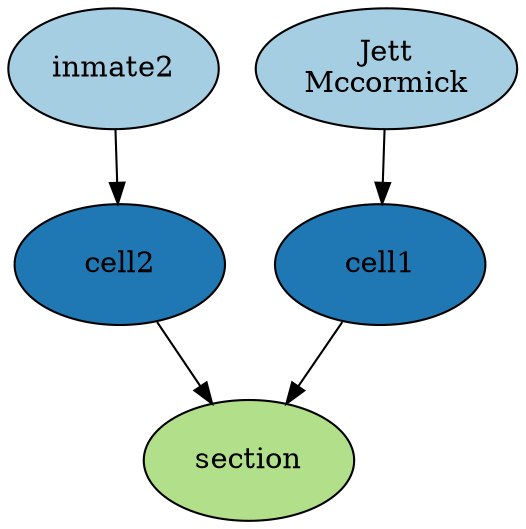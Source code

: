digraph G {
layout=dot
node[colorscheme=paired8, style=filled, color=black, fixedSize=true, width=1.4, height=.8]
"section"[fillcolor= "3",label= "section"]
"mobBoss"[fillcolor= "1",label= "Jett\nMccormick"]
"inmate2"[fillcolor= "1",label= "inmate2"]
"cell2"[fillcolor= "2",label= "cell2"]
"cell1"[fillcolor= "2",label= "cell1"]
"cell1" -> "section"
"cell2" -> "section"
"inmate2" -> "cell2"
"mobBoss" -> "cell1"
}
